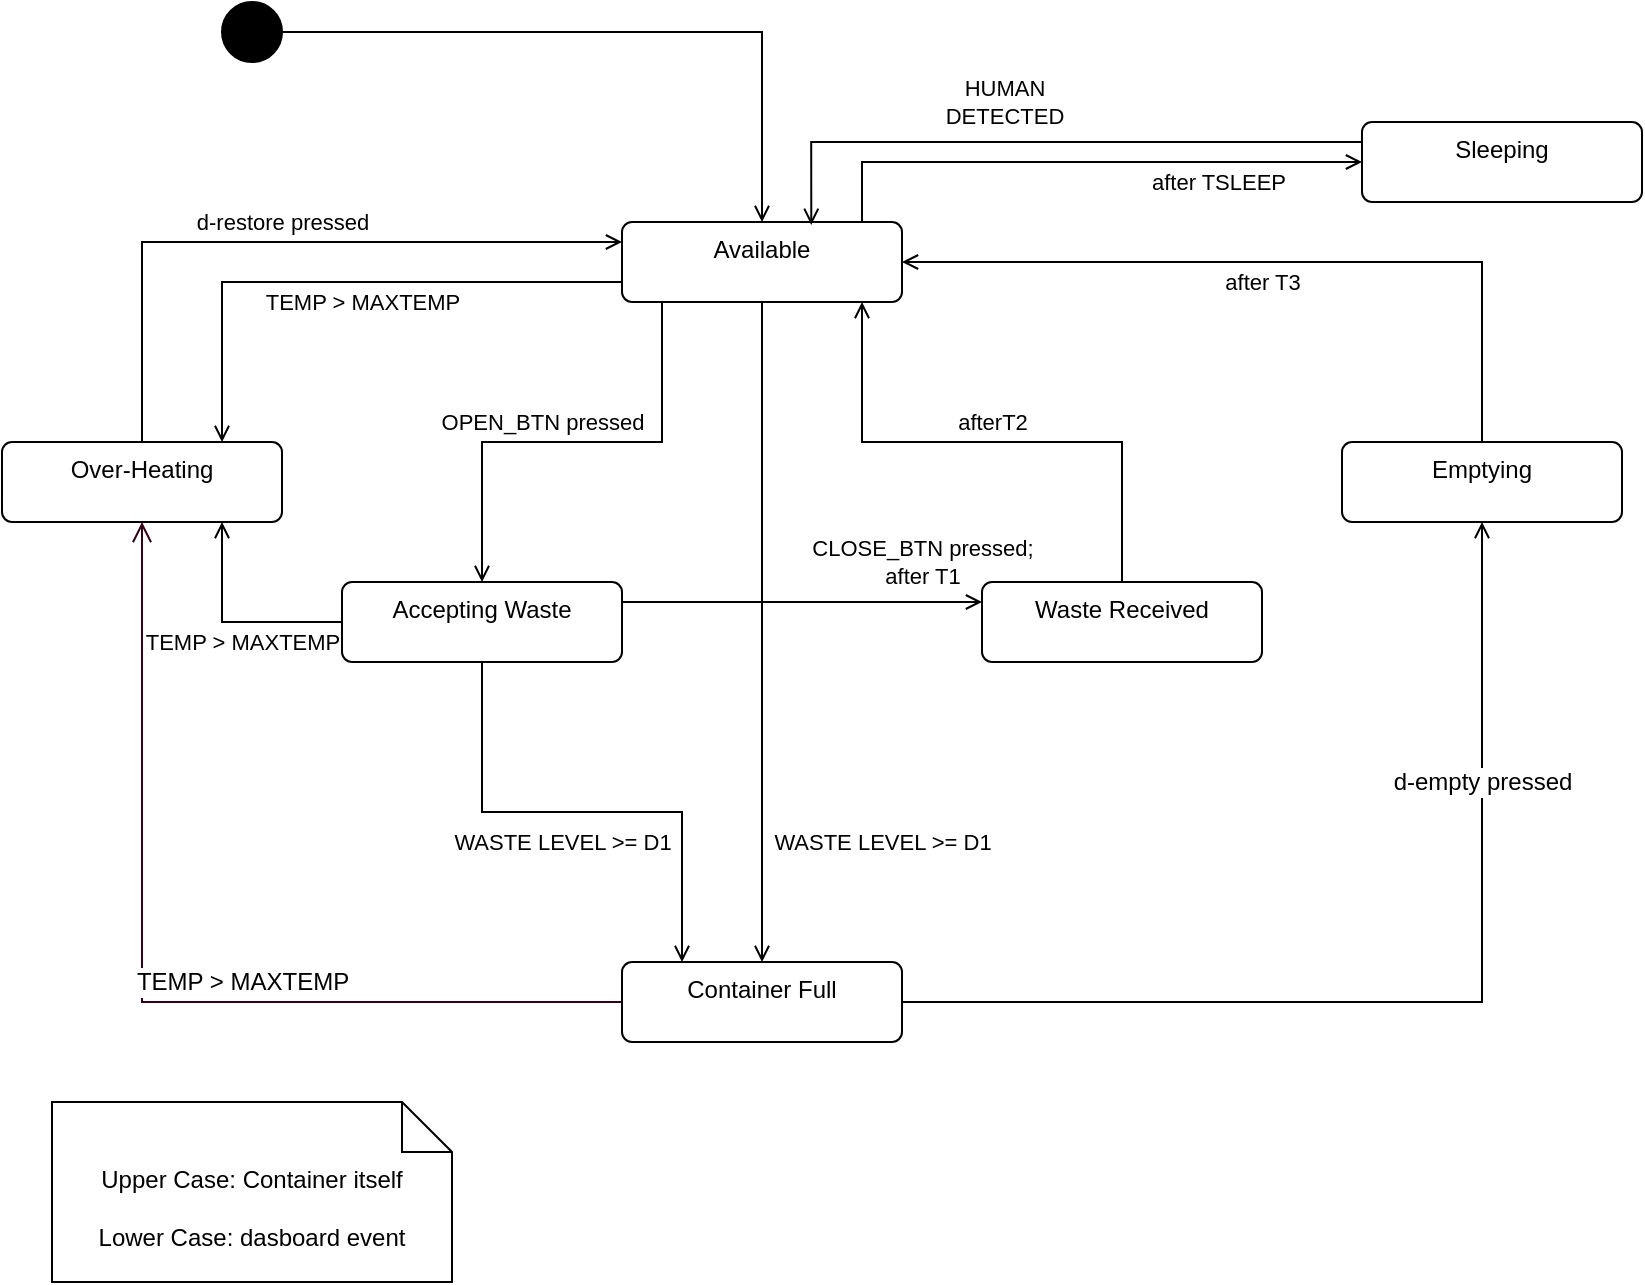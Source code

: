 <mxfile version="24.9.2">
  <diagram name="Smart Waste Disposal System" id="m504Svn_j1PcIuuZ6F1k">
    <mxGraphModel dx="1034" dy="412" grid="1" gridSize="10" guides="1" tooltips="1" connect="1" arrows="1" fold="1" page="1" pageScale="1" pageWidth="850" pageHeight="1100" math="0" shadow="0">
      <root>
        <mxCell id="0" />
        <mxCell id="1" parent="0" />
        <mxCell id="uQsDXdNOKyueaVVcTPaE-20" value="after TSLEEP" style="edgeStyle=orthogonalEdgeStyle;rounded=0;orthogonalLoop=1;jettySize=auto;html=1;endArrow=open;endFill=0;" parent="1" source="uQsDXdNOKyueaVVcTPaE-1" target="uQsDXdNOKyueaVVcTPaE-4" edge="1">
          <mxGeometry x="0.481" y="-10" relative="1" as="geometry">
            <Array as="points">
              <mxPoint x="440" y="120" />
            </Array>
            <mxPoint as="offset" />
          </mxGeometry>
        </mxCell>
        <mxCell id="wK7e6p_EYHckqaxGnOha-6" value="OPEN_BTN pressed" style="edgeStyle=orthogonalEdgeStyle;rounded=0;orthogonalLoop=1;jettySize=auto;html=1;endArrow=open;endFill=0;" parent="1" source="uQsDXdNOKyueaVVcTPaE-1" target="uQsDXdNOKyueaVVcTPaE-5" edge="1">
          <mxGeometry x="0.131" y="-10" relative="1" as="geometry">
            <Array as="points">
              <mxPoint x="340" y="260" />
              <mxPoint x="250" y="260" />
            </Array>
            <mxPoint as="offset" />
          </mxGeometry>
        </mxCell>
        <mxCell id="wK7e6p_EYHckqaxGnOha-11" value="TEMP &amp;gt; MAXTEMP" style="edgeStyle=orthogonalEdgeStyle;rounded=0;orthogonalLoop=1;jettySize=auto;html=1;endArrow=open;endFill=0;" parent="1" source="uQsDXdNOKyueaVVcTPaE-1" target="uQsDXdNOKyueaVVcTPaE-14" edge="1">
          <mxGeometry x="-0.071" y="10" relative="1" as="geometry">
            <Array as="points">
              <mxPoint x="120" y="180" />
            </Array>
            <mxPoint as="offset" />
          </mxGeometry>
        </mxCell>
        <mxCell id="FPB_D4KCe8muQl1L-en8-1" value="&lt;div&gt;WASTE LEVEL &amp;gt;= D1&lt;/div&gt;" style="edgeStyle=orthogonalEdgeStyle;rounded=0;orthogonalLoop=1;jettySize=auto;html=1;endArrow=open;endFill=0;" parent="1" source="uQsDXdNOKyueaVVcTPaE-1" target="uQsDXdNOKyueaVVcTPaE-6" edge="1">
          <mxGeometry x="0.636" y="60" relative="1" as="geometry">
            <mxPoint as="offset" />
          </mxGeometry>
        </mxCell>
        <mxCell id="uQsDXdNOKyueaVVcTPaE-1" value="Available" style="html=1;align=center;verticalAlign=top;rounded=1;absoluteArcSize=1;arcSize=10;dashed=0;whiteSpace=wrap;" parent="1" vertex="1">
          <mxGeometry x="320" y="150" width="140" height="40" as="geometry" />
        </mxCell>
        <mxCell id="uQsDXdNOKyueaVVcTPaE-3" value="" style="edgeStyle=orthogonalEdgeStyle;rounded=0;orthogonalLoop=1;jettySize=auto;html=1;endArrow=open;endFill=0;" parent="1" source="uQsDXdNOKyueaVVcTPaE-2" target="uQsDXdNOKyueaVVcTPaE-1" edge="1">
          <mxGeometry relative="1" as="geometry" />
        </mxCell>
        <mxCell id="uQsDXdNOKyueaVVcTPaE-2" value="" style="ellipse;fillColor=strokeColor;html=1;" parent="1" vertex="1">
          <mxGeometry x="120" y="40" width="30" height="30" as="geometry" />
        </mxCell>
        <mxCell id="uQsDXdNOKyueaVVcTPaE-4" value="Sleeping" style="html=1;align=center;verticalAlign=top;rounded=1;absoluteArcSize=1;arcSize=10;dashed=0;whiteSpace=wrap;" parent="1" vertex="1">
          <mxGeometry x="690" y="100" width="140" height="40" as="geometry" />
        </mxCell>
        <mxCell id="xzr3BZmMDXvMHTvj6FKW-9" value="TEMP &amp;gt; MAXTEMP" style="edgeStyle=orthogonalEdgeStyle;rounded=0;orthogonalLoop=1;jettySize=auto;html=1;entryX=0.5;entryY=1;entryDx=0;entryDy=0;fontSize=12;startSize=8;endSize=8;endArrow=open;endFill=0;fillColor=#d5e8d4;strokeColor=#33001A;" parent="1" source="uQsDXdNOKyueaVVcTPaE-6" target="uQsDXdNOKyueaVVcTPaE-14" edge="1">
          <mxGeometry x="-0.208" y="-10" relative="1" as="geometry">
            <mxPoint as="offset" />
          </mxGeometry>
        </mxCell>
        <mxCell id="435T1Q-emo2P5JwmbpbQ-2" style="edgeStyle=orthogonalEdgeStyle;rounded=0;orthogonalLoop=1;jettySize=auto;html=1;entryX=0.5;entryY=1;entryDx=0;entryDy=0;endArrow=open;endFill=0;" edge="1" parent="1" source="uQsDXdNOKyueaVVcTPaE-6" target="435T1Q-emo2P5JwmbpbQ-1">
          <mxGeometry relative="1" as="geometry" />
        </mxCell>
        <mxCell id="435T1Q-emo2P5JwmbpbQ-3" value="&lt;span style=&quot;font-size: 12px;&quot;&gt;d-empty pressed&lt;/span&gt;" style="edgeLabel;html=1;align=center;verticalAlign=middle;resizable=0;points=[];" vertex="1" connectable="0" parent="435T1Q-emo2P5JwmbpbQ-2">
          <mxGeometry x="-0.133" y="-2" relative="1" as="geometry">
            <mxPoint x="60" y="-112" as="offset" />
          </mxGeometry>
        </mxCell>
        <mxCell id="uQsDXdNOKyueaVVcTPaE-6" value="Container Full" style="html=1;align=center;verticalAlign=top;rounded=1;absoluteArcSize=1;arcSize=10;dashed=0;whiteSpace=wrap;" parent="1" vertex="1">
          <mxGeometry x="320" y="520" width="140" height="40" as="geometry" />
        </mxCell>
        <mxCell id="wK7e6p_EYHckqaxGnOha-5" value="CLOSE_BTN pressed;&lt;br&gt;after T1" style="edgeStyle=orthogonalEdgeStyle;rounded=0;orthogonalLoop=1;jettySize=auto;html=1;endArrow=open;endFill=0;" parent="1" source="uQsDXdNOKyueaVVcTPaE-5" target="wK7e6p_EYHckqaxGnOha-3" edge="1">
          <mxGeometry x="0.667" y="20" relative="1" as="geometry">
            <Array as="points">
              <mxPoint x="390" y="340" />
              <mxPoint x="390" y="340" />
            </Array>
            <mxPoint as="offset" />
          </mxGeometry>
        </mxCell>
        <mxCell id="wK7e6p_EYHckqaxGnOha-9" value="WASTE LEVEL &amp;gt;= D1" style="edgeStyle=orthogonalEdgeStyle;rounded=0;orthogonalLoop=1;jettySize=auto;html=1;endArrow=open;endFill=0;" parent="1" source="uQsDXdNOKyueaVVcTPaE-5" target="uQsDXdNOKyueaVVcTPaE-6" edge="1">
          <mxGeometry x="-0.08" y="-15" relative="1" as="geometry">
            <mxPoint as="offset" />
            <Array as="points">
              <mxPoint x="250" y="445" />
              <mxPoint x="350" y="445" />
            </Array>
          </mxGeometry>
        </mxCell>
        <mxCell id="wK7e6p_EYHckqaxGnOha-10" value="&lt;div&gt;TEMP &amp;gt; MAXTEMP&lt;/div&gt;" style="edgeStyle=orthogonalEdgeStyle;rounded=0;orthogonalLoop=1;jettySize=auto;html=1;endArrow=open;endFill=0;" parent="1" source="uQsDXdNOKyueaVVcTPaE-5" target="uQsDXdNOKyueaVVcTPaE-14" edge="1">
          <mxGeometry x="-0.091" y="10" relative="1" as="geometry">
            <Array as="points">
              <mxPoint x="120" y="350" />
            </Array>
            <mxPoint as="offset" />
          </mxGeometry>
        </mxCell>
        <mxCell id="uQsDXdNOKyueaVVcTPaE-5" value="Accepting&amp;nbsp;&lt;span style=&quot;background-color: initial;&quot;&gt;Waste&lt;/span&gt;" style="html=1;align=center;verticalAlign=top;rounded=1;absoluteArcSize=1;arcSize=10;dashed=0;whiteSpace=wrap;" parent="1" vertex="1">
          <mxGeometry x="180" y="330" width="140" height="40" as="geometry" />
        </mxCell>
        <mxCell id="uQsDXdNOKyueaVVcTPaE-24" value="d-restore pressed" style="edgeStyle=orthogonalEdgeStyle;rounded=0;orthogonalLoop=1;jettySize=auto;html=1;endArrow=open;endFill=0;" parent="1" source="uQsDXdNOKyueaVVcTPaE-14" target="uQsDXdNOKyueaVVcTPaE-1" edge="1">
          <mxGeometry x="-0.0" y="10" relative="1" as="geometry">
            <Array as="points">
              <mxPoint x="80" y="160" />
            </Array>
            <mxPoint x="320" y="170" as="targetPoint" />
            <mxPoint as="offset" />
          </mxGeometry>
        </mxCell>
        <mxCell id="uQsDXdNOKyueaVVcTPaE-14" value="Over-Heating" style="html=1;align=center;verticalAlign=top;rounded=1;absoluteArcSize=1;arcSize=10;dashed=0;whiteSpace=wrap;" parent="1" vertex="1">
          <mxGeometry x="10" y="260" width="140" height="40" as="geometry" />
        </mxCell>
        <mxCell id="uQsDXdNOKyueaVVcTPaE-16" style="edgeStyle=orthogonalEdgeStyle;rounded=0;orthogonalLoop=1;jettySize=auto;html=1;exitX=0.5;exitY=1;exitDx=0;exitDy=0;" parent="1" source="uQsDXdNOKyueaVVcTPaE-4" target="uQsDXdNOKyueaVVcTPaE-4" edge="1">
          <mxGeometry relative="1" as="geometry" />
        </mxCell>
        <mxCell id="uQsDXdNOKyueaVVcTPaE-22" style="edgeStyle=orthogonalEdgeStyle;rounded=0;orthogonalLoop=1;jettySize=auto;html=1;entryX=0.676;entryY=0.036;entryDx=0;entryDy=0;entryPerimeter=0;endArrow=open;endFill=0;" parent="1" source="uQsDXdNOKyueaVVcTPaE-4" target="uQsDXdNOKyueaVVcTPaE-1" edge="1">
          <mxGeometry relative="1" as="geometry">
            <Array as="points">
              <mxPoint x="415" y="110" />
            </Array>
          </mxGeometry>
        </mxCell>
        <mxCell id="uQsDXdNOKyueaVVcTPaE-29" value="HUMAN&lt;div&gt;DETECTED&lt;/div&gt;" style="edgeLabel;html=1;align=center;verticalAlign=middle;resizable=0;points=[];" parent="uQsDXdNOKyueaVVcTPaE-22" vertex="1" connectable="0">
          <mxGeometry x="-0.618" y="2" relative="1" as="geometry">
            <mxPoint x="-119" y="-22" as="offset" />
          </mxGeometry>
        </mxCell>
        <mxCell id="uQsDXdNOKyueaVVcTPaE-28" value="Upper Case: Container itself&lt;div&gt;&lt;br&gt;&lt;div&gt;Lower Case: dasboard event&lt;/div&gt;&lt;/div&gt;" style="shape=note2;boundedLbl=1;whiteSpace=wrap;html=1;size=25;verticalAlign=top;align=center;" parent="1" vertex="1">
          <mxGeometry x="35" y="590" width="200" height="90" as="geometry" />
        </mxCell>
        <mxCell id="wK7e6p_EYHckqaxGnOha-7" value="afterT2" style="edgeStyle=orthogonalEdgeStyle;rounded=0;orthogonalLoop=1;jettySize=auto;html=1;endArrow=open;endFill=0;" parent="1" source="wK7e6p_EYHckqaxGnOha-3" target="uQsDXdNOKyueaVVcTPaE-1" edge="1">
          <mxGeometry y="-10" relative="1" as="geometry">
            <Array as="points">
              <mxPoint x="570" y="260" />
              <mxPoint x="440" y="260" />
            </Array>
            <mxPoint as="offset" />
          </mxGeometry>
        </mxCell>
        <mxCell id="wK7e6p_EYHckqaxGnOha-3" value="Waste Received" style="html=1;align=center;verticalAlign=top;rounded=1;absoluteArcSize=1;arcSize=10;dashed=0;whiteSpace=wrap;" parent="1" vertex="1">
          <mxGeometry x="500" y="330" width="140" height="40" as="geometry" />
        </mxCell>
        <mxCell id="435T1Q-emo2P5JwmbpbQ-4" style="edgeStyle=orthogonalEdgeStyle;rounded=0;orthogonalLoop=1;jettySize=auto;html=1;entryX=1;entryY=0.5;entryDx=0;entryDy=0;endArrow=open;endFill=0;" edge="1" parent="1" source="435T1Q-emo2P5JwmbpbQ-1" target="uQsDXdNOKyueaVVcTPaE-1">
          <mxGeometry relative="1" as="geometry">
            <Array as="points">
              <mxPoint x="750" y="170" />
            </Array>
          </mxGeometry>
        </mxCell>
        <mxCell id="435T1Q-emo2P5JwmbpbQ-5" value="after T3" style="edgeLabel;html=1;align=center;verticalAlign=middle;resizable=0;points=[];" vertex="1" connectable="0" parent="435T1Q-emo2P5JwmbpbQ-4">
          <mxGeometry x="-0.098" y="2" relative="1" as="geometry">
            <mxPoint x="-29" y="8" as="offset" />
          </mxGeometry>
        </mxCell>
        <mxCell id="435T1Q-emo2P5JwmbpbQ-1" value="Emptying" style="html=1;align=center;verticalAlign=top;rounded=1;absoluteArcSize=1;arcSize=10;dashed=0;whiteSpace=wrap;" vertex="1" parent="1">
          <mxGeometry x="680" y="260" width="140" height="40" as="geometry" />
        </mxCell>
      </root>
    </mxGraphModel>
  </diagram>
</mxfile>
